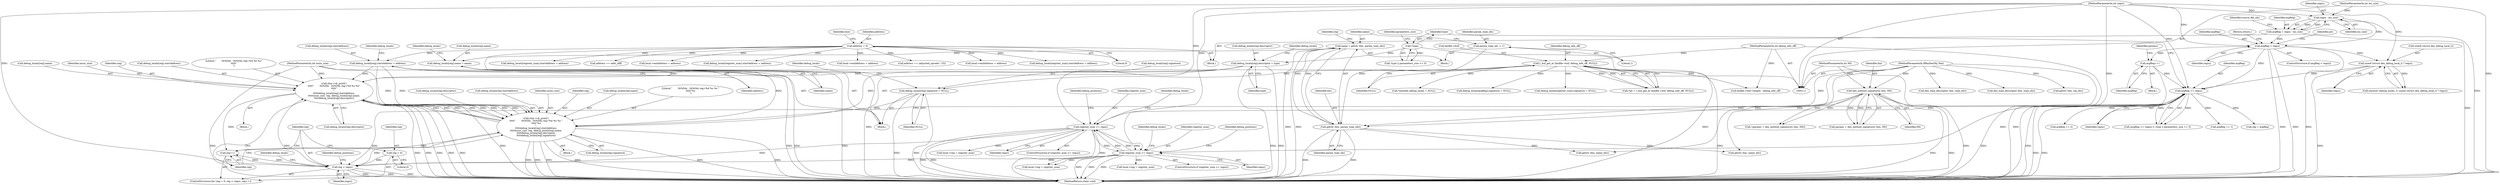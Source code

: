digraph "0_radare2_ad55822430a03fe075221b543efb434567e9e431@array" {
"1001162" [label="(Call,rbin->cb_printf (\n\t\t\t\t\t\"        0x%04x - 0x%04x reg=%d %s %s\"\n\t\t\t\t\t\"\n\",\n\t\t\t\t\tdebug_locals[reg].startAddress,\n\t\t\t\t\tinsns_size, reg, debug_locals[reg].name,\n\t\t\t\t\tdebug_locals[reg].descriptor))"];
"1001136" [label="(Call,rbin->cb_printf (\n\t\t\t\t\t\"        0x%04x - 0x%04x reg=%d %s %s \"\n\t\t\t\t\t\"%s\n\",\n\t\t\t\t\tdebug_locals[reg].startAddress,\n\t\t\t\t\tinsns_size, reg, debug_locals[reg].name,\n\t\t\t\t\tdebug_locals[reg].descriptor,\n\t\t\t\t\tdebug_locals[reg].signature))"];
"1001162" [label="(Call,rbin->cb_printf (\n\t\t\t\t\t\"        0x%04x - 0x%04x reg=%d %s %s\"\n\t\t\t\t\t\"\n\",\n\t\t\t\t\tdebug_locals[reg].startAddress,\n\t\t\t\t\tinsns_size, reg, debug_locals[reg].name,\n\t\t\t\t\tdebug_locals[reg].descriptor))"];
"1000384" [label="(Call,debug_locals[reg].startAddress = address)"];
"1000201" [label="(Call,address = 0)"];
"1000119" [label="(MethodParameterIn,int insns_size)"];
"1001116" [label="(Call,reg < regsz)"];
"1001113" [label="(Call,reg = 0)"];
"1001119" [label="(Call,reg++)"];
"1000307" [label="(Call,argReg >= regsz)"];
"1000177" [label="(Call,argReg > regsz)"];
"1000155" [label="(Call,argReg = regsz - ins_size)"];
"1000157" [label="(Call,regsz - ins_size)"];
"1000121" [label="(MethodParameterIn,int regsz)"];
"1000118" [label="(MethodParameterIn,int ins_size)"];
"1000281" [label="(Call,argReg++)"];
"1000234" [label="(Call,sizeof (struct dex_debug_local_t) * regsz)"];
"1000487" [label="(Call,register_num >= regsz)"];
"1000663" [label="(Call,register_num >= regsz)"];
"1000363" [label="(Call,debug_locals[reg].name = name)"];
"1000336" [label="(Call,name = getstr (bin, param_type_idx))"];
"1000338" [label="(Call,getstr (bin, param_type_idx))"];
"1000287" [label="(Call,dex_method_signature2 (bin, MI))"];
"1000113" [label="(MethodParameterIn,RBinDexObj *bin)"];
"1000115" [label="(MethodParameterIn,int MI)"];
"1000333" [label="(Call,param_type_idx -= 1)"];
"1000370" [label="(Call,debug_locals[reg].descriptor = type)"];
"1000311" [label="(Call,!type)"];
"1000377" [label="(Call,debug_locals[reg].signature = NULL)"];
"1000133" [label="(Call,r_buf_get_at (binfile->buf, debug_info_off, NULL))"];
"1000122" [label="(MethodParameterIn,int debug_info_off)"];
"1000131" [label="(Call,*p4 = r_buf_get_at (binfile->buf, debug_info_off, NULL))"];
"1000765" [label="(Call,debug_locals[register_num].startAddress = address)"];
"1001125" [label="(Identifier,debug_locals)"];
"1000390" [label="(Identifier,address)"];
"1001114" [label="(Identifier,reg)"];
"1000558" [label="(Call,local->reg = register_num)"];
"1000311" [label="(Call,!type)"];
"1000338" [label="(Call,getstr (bin, param_type_idx))"];
"1000206" [label="(Identifier,line)"];
"1001116" [label="(Call,reg < regsz)"];
"1001150" [label="(Call,debug_locals[reg].descriptor)"];
"1000183" [label="(Identifier,p4)"];
"1000155" [label="(Call,argReg = regsz - ins_size)"];
"1000159" [label="(Identifier,ins_size)"];
"1000577" [label="(Call,getstr (bin, name_idx))"];
"1000668" [label="(Identifier,debug_positions)"];
"1000138" [label="(Identifier,NULL)"];
"1000310" [label="(Call,!type || parameters_size <= 0)"];
"1000169" [label="(Call,*emitted_debug_locals = NULL)"];
"1001120" [label="(Identifier,reg)"];
"1000351" [label="(Call,argReg += 2)"];
"1000309" [label="(Identifier,regsz)"];
"1000286" [label="(Identifier,params)"];
"1000336" [label="(Call,name = getstr (bin, param_type_idx))"];
"1000335" [label="(Literal,1)"];
"1001138" [label="(Call,debug_locals[reg].startAddress)"];
"1000734" [label="(Call,local->reg = register_num)"];
"1000489" [label="(Identifier,regsz)"];
"1000176" [label="(ControlStructure,if (argReg > regsz))"];
"1001117" [label="(Identifier,reg)"];
"1000383" [label="(Identifier,NULL)"];
"1000231" [label="(Call,memset (debug_locals, 0, sizeof (struct dex_debug_local_t) * regsz))"];
"1001143" [label="(Identifier,insns_size)"];
"1000363" [label="(Call,debug_locals[reg].name = name)"];
"1000115" [label="(MethodParameterIn,int MI)"];
"1000289" [label="(Identifier,MI)"];
"1001162" [label="(Call,rbin->cb_printf (\n\t\t\t\t\t\"        0x%04x - 0x%04x reg=%d %s %s\"\n\t\t\t\t\t\"\n\",\n\t\t\t\t\tdebug_locals[reg].startAddress,\n\t\t\t\t\tinsns_size, reg, debug_locals[reg].name,\n\t\t\t\t\tdebug_locals[reg].descriptor))"];
"1001118" [label="(Identifier,regsz)"];
"1000339" [label="(Identifier,bin)"];
"1000739" [label="(Call,local->endAddress = address)"];
"1000370" [label="(Call,debug_locals[reg].descriptor = type)"];
"1000118" [label="(MethodParameterIn,int ins_size)"];
"1000314" [label="(Identifier,parameters_size)"];
"1000113" [label="(MethodParameterIn,RBinDexObj *bin)"];
"1000378" [label="(Call,debug_locals[reg].signature)"];
"1000945" [label="(Call,address += (adjusted_opcode / 15))"];
"1000762" [label="(Call,dex_type_descriptor (bin, type_idx))"];
"1001144" [label="(Identifier,reg)"];
"1000563" [label="(Call,local->endAddress = address)"];
"1000662" [label="(ControlStructure,if (register_num >= regsz))"];
"1000306" [label="(Call,(argReg >= regsz) || !type || parameters_size <= 0)"];
"1000753" [label="(Call,getstr (bin, name_idx))"];
"1000675" [label="(Identifier,debug_locals)"];
"1001145" [label="(Call,debug_locals[reg].name)"];
"1001136" [label="(Call,rbin->cb_printf (\n\t\t\t\t\t\"        0x%04x - 0x%04x reg=%d %s %s \"\n\t\t\t\t\t\"%s\n\",\n\t\t\t\t\tdebug_locals[reg].startAddress,\n\t\t\t\t\tinsns_size, reg, debug_locals[reg].name,\n\t\t\t\t\tdebug_locals[reg].descriptor,\n\t\t\t\t\tdebug_locals[reg].signature))"];
"1000307" [label="(Call,argReg >= regsz)"];
"1000119" [label="(MethodParameterIn,int insns_size)"];
"1000243" [label="(Block,)"];
"1000178" [label="(Identifier,argReg)"];
"1001170" [label="(Identifier,reg)"];
"1000158" [label="(Identifier,regsz)"];
"1000334" [label="(Identifier,param_type_idx)"];
"1000304" [label="(Block,)"];
"1000122" [label="(MethodParameterIn,int debug_info_off)"];
"1000137" [label="(Identifier,debug_info_off)"];
"1001187" [label="(MethodReturn,static void)"];
"1000364" [label="(Call,debug_locals[reg].name)"];
"1000342" [label="(Identifier,reg)"];
"1000499" [label="(Identifier,debug_locals)"];
"1000267" [label="(Call,debug_locals[argReg].signature = NULL)"];
"1000362" [label="(Block,)"];
"1000586" [label="(Call,dex_type_descriptor (bin, type_idx))"];
"1001164" [label="(Call,debug_locals[reg].startAddress)"];
"1000123" [label="(Block,)"];
"1000377" [label="(Call,debug_locals[reg].signature = NULL)"];
"1000492" [label="(Identifier,debug_positions)"];
"1000134" [label="(Call,binfile->buf)"];
"1000235" [label="(Call,sizeof (struct dex_debug_local_t))"];
"1000385" [label="(Call,debug_locals[reg].startAddress)"];
"1000376" [label="(Identifier,type)"];
"1000589" [label="(Call,debug_locals[register_num].startAddress = address)"];
"1000133" [label="(Call,r_buf_get_at (binfile->buf, debug_info_off, NULL))"];
"1000394" [label="(Identifier,debug_locals)"];
"1001161" [label="(Block,)"];
"1001163" [label="(Literal,\"        0x%04x - 0x%04x reg=%d %s %s\"\n\t\t\t\t\t\"\n\")"];
"1000237" [label="(Identifier,regsz)"];
"1000369" [label="(Identifier,name)"];
"1000333" [label="(Call,param_type_idx -= 1)"];
"1000162" [label="(Identifier,source_file_idx)"];
"1001171" [label="(Call,debug_locals[reg].name)"];
"1000387" [label="(Identifier,debug_locals)"];
"1000201" [label="(Call,address = 0)"];
"1001169" [label="(Identifier,insns_size)"];
"1000384" [label="(Call,debug_locals[reg].startAddress = address)"];
"1001182" [label="(Identifier,debug_positions)"];
"1000177" [label="(Call,argReg > regsz)"];
"1000337" [label="(Identifier,name)"];
"1000203" [label="(Literal,0)"];
"1001115" [label="(Literal,0)"];
"1000904" [label="(Call,debug_locals[register_num].startAddress = address)"];
"1000282" [label="(Identifier,argReg)"];
"1000312" [label="(Identifier,type)"];
"1000234" [label="(Call,sizeof (struct dex_debug_local_t) * regsz)"];
"1000284" [label="(Call,!(params = dex_method_signature2 (bin, MI)))"];
"1000487" [label="(Call,register_num >= regsz)"];
"1000144" [label="(Call,binfile->buf->length - debug_info_off)"];
"1000663" [label="(Call,register_num >= regsz)"];
"1000287" [label="(Call,dex_method_signature2 (bin, MI))"];
"1000596" [label="(Call,debug_locals[register_num].signature = NULL)"];
"1001137" [label="(Literal,\"        0x%04x - 0x%04x reg=%d %s %s \"\n\t\t\t\t\t\"%s\n\")"];
"1000380" [label="(Identifier,debug_locals)"];
"1000179" [label="(Identifier,regsz)"];
"1000308" [label="(Identifier,argReg)"];
"1000863" [label="(Call,local->reg = register_num)"];
"1000664" [label="(Identifier,register_num)"];
"1000356" [label="(Call,argReg += 1)"];
"1000121" [label="(MethodParameterIn,int regsz)"];
"1000373" [label="(Identifier,debug_locals)"];
"1000281" [label="(Call,argReg++)"];
"1001155" [label="(Call,debug_locals[reg].signature)"];
"1000431" [label="(Call,address += addr_diff)"];
"1001119" [label="(Call,reg++)"];
"1001112" [label="(ControlStructure,for (reg = 0; reg < regsz; reg++))"];
"1000181" [label="(Return,return;)"];
"1001176" [label="(Call,debug_locals[reg].descriptor)"];
"1000341" [label="(Call,reg = argReg)"];
"1001135" [label="(Block,)"];
"1000202" [label="(Identifier,address)"];
"1000340" [label="(Identifier,param_type_idx)"];
"1000371" [label="(Call,debug_locals[reg].descriptor)"];
"1000665" [label="(Identifier,regsz)"];
"1000488" [label="(Identifier,register_num)"];
"1001113" [label="(Call,reg = 0)"];
"1000486" [label="(ControlStructure,if (register_num >= regsz))"];
"1000868" [label="(Call,local->endAddress = address)"];
"1000157" [label="(Call,regsz - ins_size)"];
"1000285" [label="(Call,params = dex_method_signature2 (bin, MI))"];
"1000156" [label="(Identifier,argReg)"];
"1000778" [label="(Call,getstr (bin, sig_idx))"];
"1000288" [label="(Identifier,bin)"];
"1001162" -> "1001161"  [label="AST: "];
"1001162" -> "1001176"  [label="CFG: "];
"1001163" -> "1001162"  [label="AST: "];
"1001164" -> "1001162"  [label="AST: "];
"1001169" -> "1001162"  [label="AST: "];
"1001170" -> "1001162"  [label="AST: "];
"1001171" -> "1001162"  [label="AST: "];
"1001176" -> "1001162"  [label="AST: "];
"1001120" -> "1001162"  [label="CFG: "];
"1001162" -> "1001187"  [label="DDG: "];
"1001162" -> "1001187"  [label="DDG: "];
"1001162" -> "1001187"  [label="DDG: "];
"1001162" -> "1001187"  [label="DDG: "];
"1001162" -> "1001187"  [label="DDG: "];
"1001162" -> "1001119"  [label="DDG: "];
"1001162" -> "1001136"  [label="DDG: "];
"1001162" -> "1001136"  [label="DDG: "];
"1001162" -> "1001136"  [label="DDG: "];
"1001162" -> "1001136"  [label="DDG: "];
"1001136" -> "1001162"  [label="DDG: "];
"1001136" -> "1001162"  [label="DDG: "];
"1001136" -> "1001162"  [label="DDG: "];
"1001136" -> "1001162"  [label="DDG: "];
"1000384" -> "1001162"  [label="DDG: "];
"1000119" -> "1001162"  [label="DDG: "];
"1001116" -> "1001162"  [label="DDG: "];
"1000363" -> "1001162"  [label="DDG: "];
"1000370" -> "1001162"  [label="DDG: "];
"1001136" -> "1001135"  [label="AST: "];
"1001136" -> "1001155"  [label="CFG: "];
"1001137" -> "1001136"  [label="AST: "];
"1001138" -> "1001136"  [label="AST: "];
"1001143" -> "1001136"  [label="AST: "];
"1001144" -> "1001136"  [label="AST: "];
"1001145" -> "1001136"  [label="AST: "];
"1001150" -> "1001136"  [label="AST: "];
"1001155" -> "1001136"  [label="AST: "];
"1001120" -> "1001136"  [label="CFG: "];
"1001136" -> "1001187"  [label="DDG: "];
"1001136" -> "1001187"  [label="DDG: "];
"1001136" -> "1001187"  [label="DDG: "];
"1001136" -> "1001187"  [label="DDG: "];
"1001136" -> "1001187"  [label="DDG: "];
"1001136" -> "1001187"  [label="DDG: "];
"1001136" -> "1001119"  [label="DDG: "];
"1000384" -> "1001136"  [label="DDG: "];
"1000119" -> "1001136"  [label="DDG: "];
"1001116" -> "1001136"  [label="DDG: "];
"1000363" -> "1001136"  [label="DDG: "];
"1000370" -> "1001136"  [label="DDG: "];
"1000377" -> "1001136"  [label="DDG: "];
"1000384" -> "1000362"  [label="AST: "];
"1000384" -> "1000390"  [label="CFG: "];
"1000385" -> "1000384"  [label="AST: "];
"1000390" -> "1000384"  [label="AST: "];
"1000394" -> "1000384"  [label="CFG: "];
"1000384" -> "1001187"  [label="DDG: "];
"1000384" -> "1001187"  [label="DDG: "];
"1000201" -> "1000384"  [label="DDG: "];
"1000201" -> "1000123"  [label="AST: "];
"1000201" -> "1000203"  [label="CFG: "];
"1000202" -> "1000201"  [label="AST: "];
"1000203" -> "1000201"  [label="AST: "];
"1000206" -> "1000201"  [label="CFG: "];
"1000201" -> "1001187"  [label="DDG: "];
"1000201" -> "1000431"  [label="DDG: "];
"1000201" -> "1000563"  [label="DDG: "];
"1000201" -> "1000589"  [label="DDG: "];
"1000201" -> "1000739"  [label="DDG: "];
"1000201" -> "1000765"  [label="DDG: "];
"1000201" -> "1000868"  [label="DDG: "];
"1000201" -> "1000904"  [label="DDG: "];
"1000201" -> "1000945"  [label="DDG: "];
"1000119" -> "1000111"  [label="AST: "];
"1000119" -> "1001187"  [label="DDG: "];
"1001116" -> "1001112"  [label="AST: "];
"1001116" -> "1001118"  [label="CFG: "];
"1001117" -> "1001116"  [label="AST: "];
"1001118" -> "1001116"  [label="AST: "];
"1001125" -> "1001116"  [label="CFG: "];
"1001182" -> "1001116"  [label="CFG: "];
"1001116" -> "1001187"  [label="DDG: "];
"1001116" -> "1001187"  [label="DDG: "];
"1001116" -> "1001187"  [label="DDG: "];
"1001113" -> "1001116"  [label="DDG: "];
"1001119" -> "1001116"  [label="DDG: "];
"1000307" -> "1001116"  [label="DDG: "];
"1000487" -> "1001116"  [label="DDG: "];
"1000663" -> "1001116"  [label="DDG: "];
"1000121" -> "1001116"  [label="DDG: "];
"1001116" -> "1001119"  [label="DDG: "];
"1001113" -> "1001112"  [label="AST: "];
"1001113" -> "1001115"  [label="CFG: "];
"1001114" -> "1001113"  [label="AST: "];
"1001115" -> "1001113"  [label="AST: "];
"1001117" -> "1001113"  [label="CFG: "];
"1001119" -> "1001112"  [label="AST: "];
"1001119" -> "1001120"  [label="CFG: "];
"1001120" -> "1001119"  [label="AST: "];
"1001117" -> "1001119"  [label="CFG: "];
"1000307" -> "1000306"  [label="AST: "];
"1000307" -> "1000309"  [label="CFG: "];
"1000308" -> "1000307"  [label="AST: "];
"1000309" -> "1000307"  [label="AST: "];
"1000312" -> "1000307"  [label="CFG: "];
"1000306" -> "1000307"  [label="CFG: "];
"1000307" -> "1001187"  [label="DDG: "];
"1000307" -> "1001187"  [label="DDG: "];
"1000307" -> "1000306"  [label="DDG: "];
"1000307" -> "1000306"  [label="DDG: "];
"1000177" -> "1000307"  [label="DDG: "];
"1000281" -> "1000307"  [label="DDG: "];
"1000234" -> "1000307"  [label="DDG: "];
"1000121" -> "1000307"  [label="DDG: "];
"1000307" -> "1000341"  [label="DDG: "];
"1000307" -> "1000351"  [label="DDG: "];
"1000307" -> "1000356"  [label="DDG: "];
"1000307" -> "1000487"  [label="DDG: "];
"1000307" -> "1000663"  [label="DDG: "];
"1000177" -> "1000176"  [label="AST: "];
"1000177" -> "1000179"  [label="CFG: "];
"1000178" -> "1000177"  [label="AST: "];
"1000179" -> "1000177"  [label="AST: "];
"1000181" -> "1000177"  [label="CFG: "];
"1000183" -> "1000177"  [label="CFG: "];
"1000177" -> "1001187"  [label="DDG: "];
"1000177" -> "1001187"  [label="DDG: "];
"1000177" -> "1001187"  [label="DDG: "];
"1000155" -> "1000177"  [label="DDG: "];
"1000157" -> "1000177"  [label="DDG: "];
"1000121" -> "1000177"  [label="DDG: "];
"1000177" -> "1000234"  [label="DDG: "];
"1000177" -> "1000281"  [label="DDG: "];
"1000155" -> "1000123"  [label="AST: "];
"1000155" -> "1000157"  [label="CFG: "];
"1000156" -> "1000155"  [label="AST: "];
"1000157" -> "1000155"  [label="AST: "];
"1000162" -> "1000155"  [label="CFG: "];
"1000155" -> "1001187"  [label="DDG: "];
"1000157" -> "1000155"  [label="DDG: "];
"1000157" -> "1000155"  [label="DDG: "];
"1000157" -> "1000159"  [label="CFG: "];
"1000158" -> "1000157"  [label="AST: "];
"1000159" -> "1000157"  [label="AST: "];
"1000157" -> "1001187"  [label="DDG: "];
"1000121" -> "1000157"  [label="DDG: "];
"1000118" -> "1000157"  [label="DDG: "];
"1000121" -> "1000111"  [label="AST: "];
"1000121" -> "1001187"  [label="DDG: "];
"1000121" -> "1000234"  [label="DDG: "];
"1000121" -> "1000487"  [label="DDG: "];
"1000121" -> "1000663"  [label="DDG: "];
"1000118" -> "1000111"  [label="AST: "];
"1000118" -> "1001187"  [label="DDG: "];
"1000281" -> "1000243"  [label="AST: "];
"1000281" -> "1000282"  [label="CFG: "];
"1000282" -> "1000281"  [label="AST: "];
"1000286" -> "1000281"  [label="CFG: "];
"1000281" -> "1001187"  [label="DDG: "];
"1000234" -> "1000231"  [label="AST: "];
"1000234" -> "1000237"  [label="CFG: "];
"1000235" -> "1000234"  [label="AST: "];
"1000237" -> "1000234"  [label="AST: "];
"1000231" -> "1000234"  [label="CFG: "];
"1000234" -> "1001187"  [label="DDG: "];
"1000234" -> "1000231"  [label="DDG: "];
"1000487" -> "1000486"  [label="AST: "];
"1000487" -> "1000489"  [label="CFG: "];
"1000488" -> "1000487"  [label="AST: "];
"1000489" -> "1000487"  [label="AST: "];
"1000492" -> "1000487"  [label="CFG: "];
"1000499" -> "1000487"  [label="CFG: "];
"1000487" -> "1001187"  [label="DDG: "];
"1000487" -> "1001187"  [label="DDG: "];
"1000487" -> "1001187"  [label="DDG: "];
"1000663" -> "1000487"  [label="DDG: "];
"1000663" -> "1000487"  [label="DDG: "];
"1000487" -> "1000558"  [label="DDG: "];
"1000487" -> "1000663"  [label="DDG: "];
"1000487" -> "1000663"  [label="DDG: "];
"1000487" -> "1000863"  [label="DDG: "];
"1000663" -> "1000662"  [label="AST: "];
"1000663" -> "1000665"  [label="CFG: "];
"1000664" -> "1000663"  [label="AST: "];
"1000665" -> "1000663"  [label="AST: "];
"1000668" -> "1000663"  [label="CFG: "];
"1000675" -> "1000663"  [label="CFG: "];
"1000663" -> "1001187"  [label="DDG: "];
"1000663" -> "1001187"  [label="DDG: "];
"1000663" -> "1001187"  [label="DDG: "];
"1000663" -> "1000734"  [label="DDG: "];
"1000663" -> "1000863"  [label="DDG: "];
"1000363" -> "1000362"  [label="AST: "];
"1000363" -> "1000369"  [label="CFG: "];
"1000364" -> "1000363"  [label="AST: "];
"1000369" -> "1000363"  [label="AST: "];
"1000373" -> "1000363"  [label="CFG: "];
"1000363" -> "1001187"  [label="DDG: "];
"1000363" -> "1001187"  [label="DDG: "];
"1000336" -> "1000363"  [label="DDG: "];
"1000336" -> "1000304"  [label="AST: "];
"1000336" -> "1000338"  [label="CFG: "];
"1000337" -> "1000336"  [label="AST: "];
"1000338" -> "1000336"  [label="AST: "];
"1000342" -> "1000336"  [label="CFG: "];
"1000336" -> "1001187"  [label="DDG: "];
"1000336" -> "1001187"  [label="DDG: "];
"1000338" -> "1000336"  [label="DDG: "];
"1000338" -> "1000336"  [label="DDG: "];
"1000338" -> "1000340"  [label="CFG: "];
"1000339" -> "1000338"  [label="AST: "];
"1000340" -> "1000338"  [label="AST: "];
"1000338" -> "1001187"  [label="DDG: "];
"1000338" -> "1001187"  [label="DDG: "];
"1000287" -> "1000338"  [label="DDG: "];
"1000113" -> "1000338"  [label="DDG: "];
"1000333" -> "1000338"  [label="DDG: "];
"1000338" -> "1000577"  [label="DDG: "];
"1000338" -> "1000753"  [label="DDG: "];
"1000287" -> "1000285"  [label="AST: "];
"1000287" -> "1000289"  [label="CFG: "];
"1000288" -> "1000287"  [label="AST: "];
"1000289" -> "1000287"  [label="AST: "];
"1000285" -> "1000287"  [label="CFG: "];
"1000287" -> "1001187"  [label="DDG: "];
"1000287" -> "1001187"  [label="DDG: "];
"1000287" -> "1000284"  [label="DDG: "];
"1000287" -> "1000284"  [label="DDG: "];
"1000287" -> "1000285"  [label="DDG: "];
"1000287" -> "1000285"  [label="DDG: "];
"1000113" -> "1000287"  [label="DDG: "];
"1000115" -> "1000287"  [label="DDG: "];
"1000113" -> "1000111"  [label="AST: "];
"1000113" -> "1001187"  [label="DDG: "];
"1000113" -> "1000577"  [label="DDG: "];
"1000113" -> "1000586"  [label="DDG: "];
"1000113" -> "1000753"  [label="DDG: "];
"1000113" -> "1000762"  [label="DDG: "];
"1000113" -> "1000778"  [label="DDG: "];
"1000115" -> "1000111"  [label="AST: "];
"1000115" -> "1001187"  [label="DDG: "];
"1000333" -> "1000304"  [label="AST: "];
"1000333" -> "1000335"  [label="CFG: "];
"1000334" -> "1000333"  [label="AST: "];
"1000335" -> "1000333"  [label="AST: "];
"1000337" -> "1000333"  [label="CFG: "];
"1000370" -> "1000362"  [label="AST: "];
"1000370" -> "1000376"  [label="CFG: "];
"1000371" -> "1000370"  [label="AST: "];
"1000376" -> "1000370"  [label="AST: "];
"1000380" -> "1000370"  [label="CFG: "];
"1000370" -> "1001187"  [label="DDG: "];
"1000370" -> "1001187"  [label="DDG: "];
"1000311" -> "1000370"  [label="DDG: "];
"1000311" -> "1000310"  [label="AST: "];
"1000311" -> "1000312"  [label="CFG: "];
"1000312" -> "1000311"  [label="AST: "];
"1000314" -> "1000311"  [label="CFG: "];
"1000310" -> "1000311"  [label="CFG: "];
"1000311" -> "1001187"  [label="DDG: "];
"1000311" -> "1000310"  [label="DDG: "];
"1000377" -> "1000362"  [label="AST: "];
"1000377" -> "1000383"  [label="CFG: "];
"1000378" -> "1000377"  [label="AST: "];
"1000383" -> "1000377"  [label="AST: "];
"1000387" -> "1000377"  [label="CFG: "];
"1000377" -> "1001187"  [label="DDG: "];
"1000377" -> "1001187"  [label="DDG: "];
"1000133" -> "1000377"  [label="DDG: "];
"1000133" -> "1000131"  [label="AST: "];
"1000133" -> "1000138"  [label="CFG: "];
"1000134" -> "1000133"  [label="AST: "];
"1000137" -> "1000133"  [label="AST: "];
"1000138" -> "1000133"  [label="AST: "];
"1000131" -> "1000133"  [label="CFG: "];
"1000133" -> "1001187"  [label="DDG: "];
"1000133" -> "1000131"  [label="DDG: "];
"1000133" -> "1000131"  [label="DDG: "];
"1000133" -> "1000131"  [label="DDG: "];
"1000122" -> "1000133"  [label="DDG: "];
"1000133" -> "1000144"  [label="DDG: "];
"1000133" -> "1000169"  [label="DDG: "];
"1000133" -> "1000267"  [label="DDG: "];
"1000133" -> "1000596"  [label="DDG: "];
"1000122" -> "1000111"  [label="AST: "];
"1000122" -> "1001187"  [label="DDG: "];
"1000122" -> "1000144"  [label="DDG: "];
}
